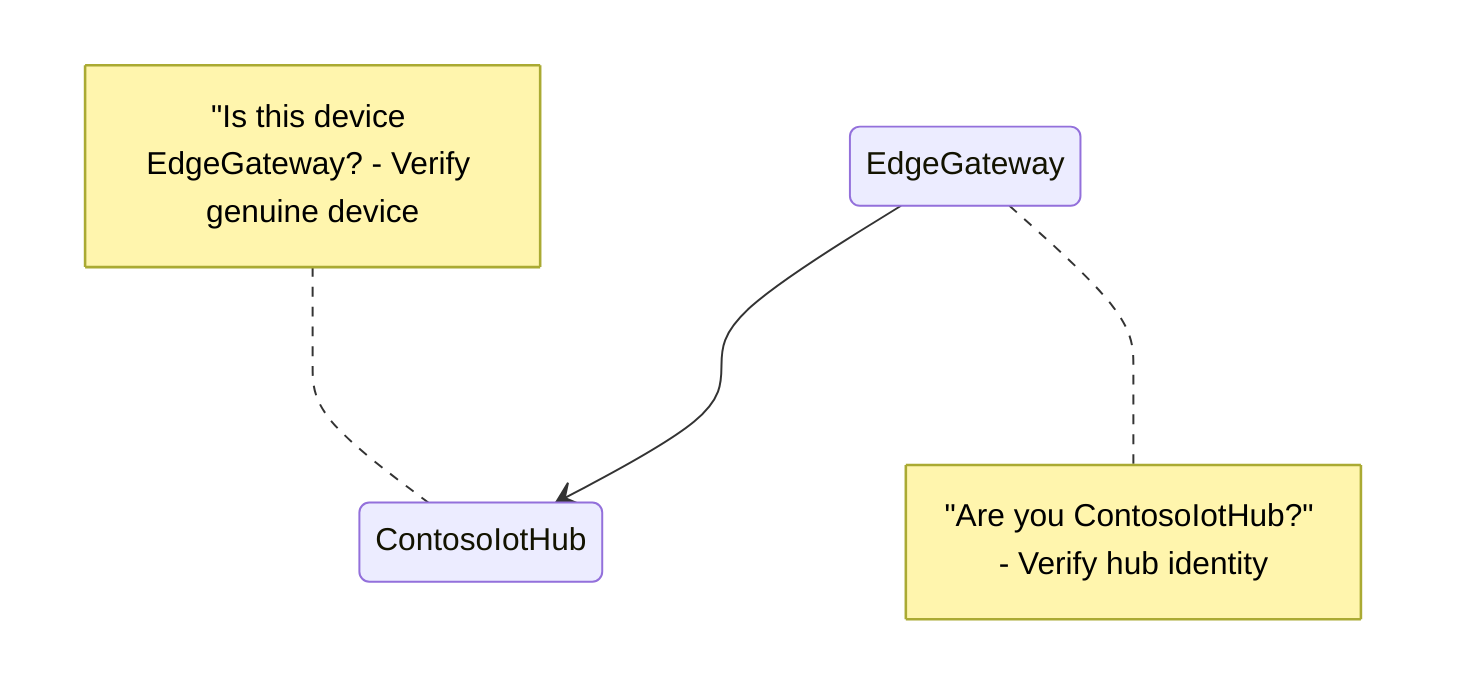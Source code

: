 stateDiagram-v2
    EdgeGateway --> ContosoIotHub
    note right of EdgeGateway: "Are you ContosoIotHub?" - Verify hub identity
    note left of ContosoIotHub: "Is this device EdgeGateway? - Verify genuine device